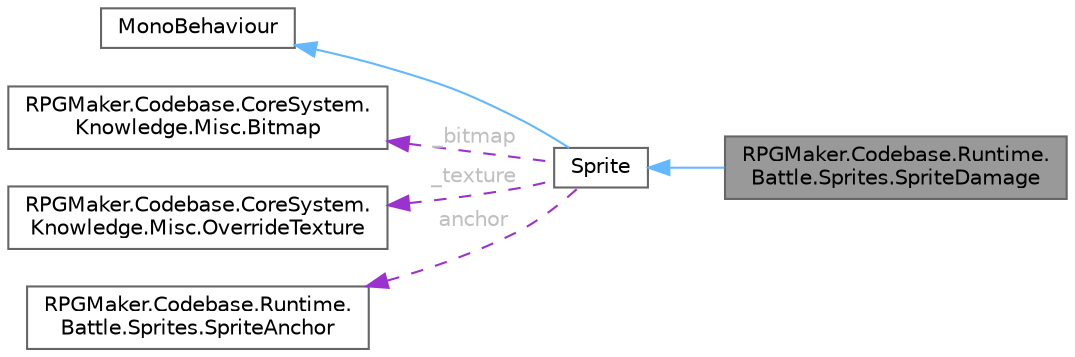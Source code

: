 digraph "RPGMaker.Codebase.Runtime.Battle.Sprites.SpriteDamage"
{
 // LATEX_PDF_SIZE
  bgcolor="transparent";
  edge [fontname=Helvetica,fontsize=10,labelfontname=Helvetica,labelfontsize=10];
  node [fontname=Helvetica,fontsize=10,shape=box,height=0.2,width=0.4];
  rankdir="LR";
  Node1 [id="Node000001",label="RPGMaker.Codebase.Runtime.\lBattle.Sprites.SpriteDamage",height=0.2,width=0.4,color="gray40", fillcolor="grey60", style="filled", fontcolor="black",tooltip="😁 ダメージをポップアップさせるスプライト"];
  Node2 -> Node1 [id="edge1_Node000001_Node000002",dir="back",color="steelblue1",style="solid",tooltip=" "];
  Node2 [id="Node000002",label="Sprite",height=0.2,width=0.4,color="gray40", fillcolor="white", style="filled",URL="$de/db2/class_r_p_g_maker_1_1_codebase_1_1_runtime_1_1_battle_1_1_sprites_1_1_sprite.html",tooltip="😁 Unity用の部品"];
  Node3 -> Node2 [id="edge2_Node000002_Node000003",dir="back",color="steelblue1",style="solid",tooltip=" "];
  Node3 [id="Node000003",label="MonoBehaviour",height=0.2,width=0.4,color="gray40", fillcolor="white", style="filled",tooltip=" "];
  Node4 -> Node2 [id="edge3_Node000002_Node000004",dir="back",color="darkorchid3",style="dashed",tooltip=" ",label=" _bitmap",fontcolor="grey" ];
  Node4 [id="Node000004",label="RPGMaker.Codebase.CoreSystem.\lKnowledge.Misc.Bitmap",height=0.2,width=0.4,color="gray40", fillcolor="white", style="filled",URL="$db/d8a/class_r_p_g_maker_1_1_codebase_1_1_core_system_1_1_knowledge_1_1_misc_1_1_bitmap.html",tooltip="😁 ビットマップ"];
  Node5 -> Node2 [id="edge4_Node000002_Node000005",dir="back",color="darkorchid3",style="dashed",tooltip=" ",label=" _texture",fontcolor="grey" ];
  Node5 [id="Node000005",label="RPGMaker.Codebase.CoreSystem.\lKnowledge.Misc.OverrideTexture",height=0.2,width=0.4,color="gray40", fillcolor="white", style="filled",URL="$d2/dfe/class_r_p_g_maker_1_1_codebase_1_1_core_system_1_1_knowledge_1_1_misc_1_1_override_texture.html",tooltip="😁 上書きテクスチャー"];
  Node6 -> Node2 [id="edge5_Node000002_Node000006",dir="back",color="darkorchid3",style="dashed",tooltip=" ",label=" anchor",fontcolor="grey" ];
  Node6 [id="Node000006",label="RPGMaker.Codebase.Runtime.\lBattle.Sprites.SpriteAnchor",height=0.2,width=0.4,color="gray40", fillcolor="white", style="filled",URL="$dc/d5b/class_r_p_g_maker_1_1_codebase_1_1_runtime_1_1_battle_1_1_sprites_1_1_sprite_anchor.html",tooltip="😁 SpriteのAnchor設定用クラス"];
}

